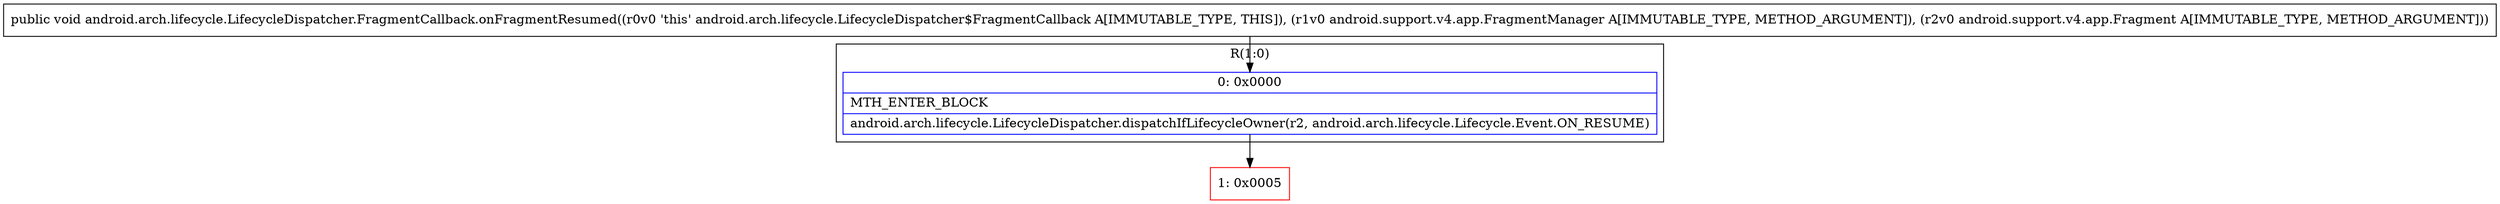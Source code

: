 digraph "CFG forandroid.arch.lifecycle.LifecycleDispatcher.FragmentCallback.onFragmentResumed(Landroid\/support\/v4\/app\/FragmentManager;Landroid\/support\/v4\/app\/Fragment;)V" {
subgraph cluster_Region_1731378627 {
label = "R(1:0)";
node [shape=record,color=blue];
Node_0 [shape=record,label="{0\:\ 0x0000|MTH_ENTER_BLOCK\l|android.arch.lifecycle.LifecycleDispatcher.dispatchIfLifecycleOwner(r2, android.arch.lifecycle.Lifecycle.Event.ON_RESUME)\l}"];
}
Node_1 [shape=record,color=red,label="{1\:\ 0x0005}"];
MethodNode[shape=record,label="{public void android.arch.lifecycle.LifecycleDispatcher.FragmentCallback.onFragmentResumed((r0v0 'this' android.arch.lifecycle.LifecycleDispatcher$FragmentCallback A[IMMUTABLE_TYPE, THIS]), (r1v0 android.support.v4.app.FragmentManager A[IMMUTABLE_TYPE, METHOD_ARGUMENT]), (r2v0 android.support.v4.app.Fragment A[IMMUTABLE_TYPE, METHOD_ARGUMENT])) }"];
MethodNode -> Node_0;
Node_0 -> Node_1;
}

